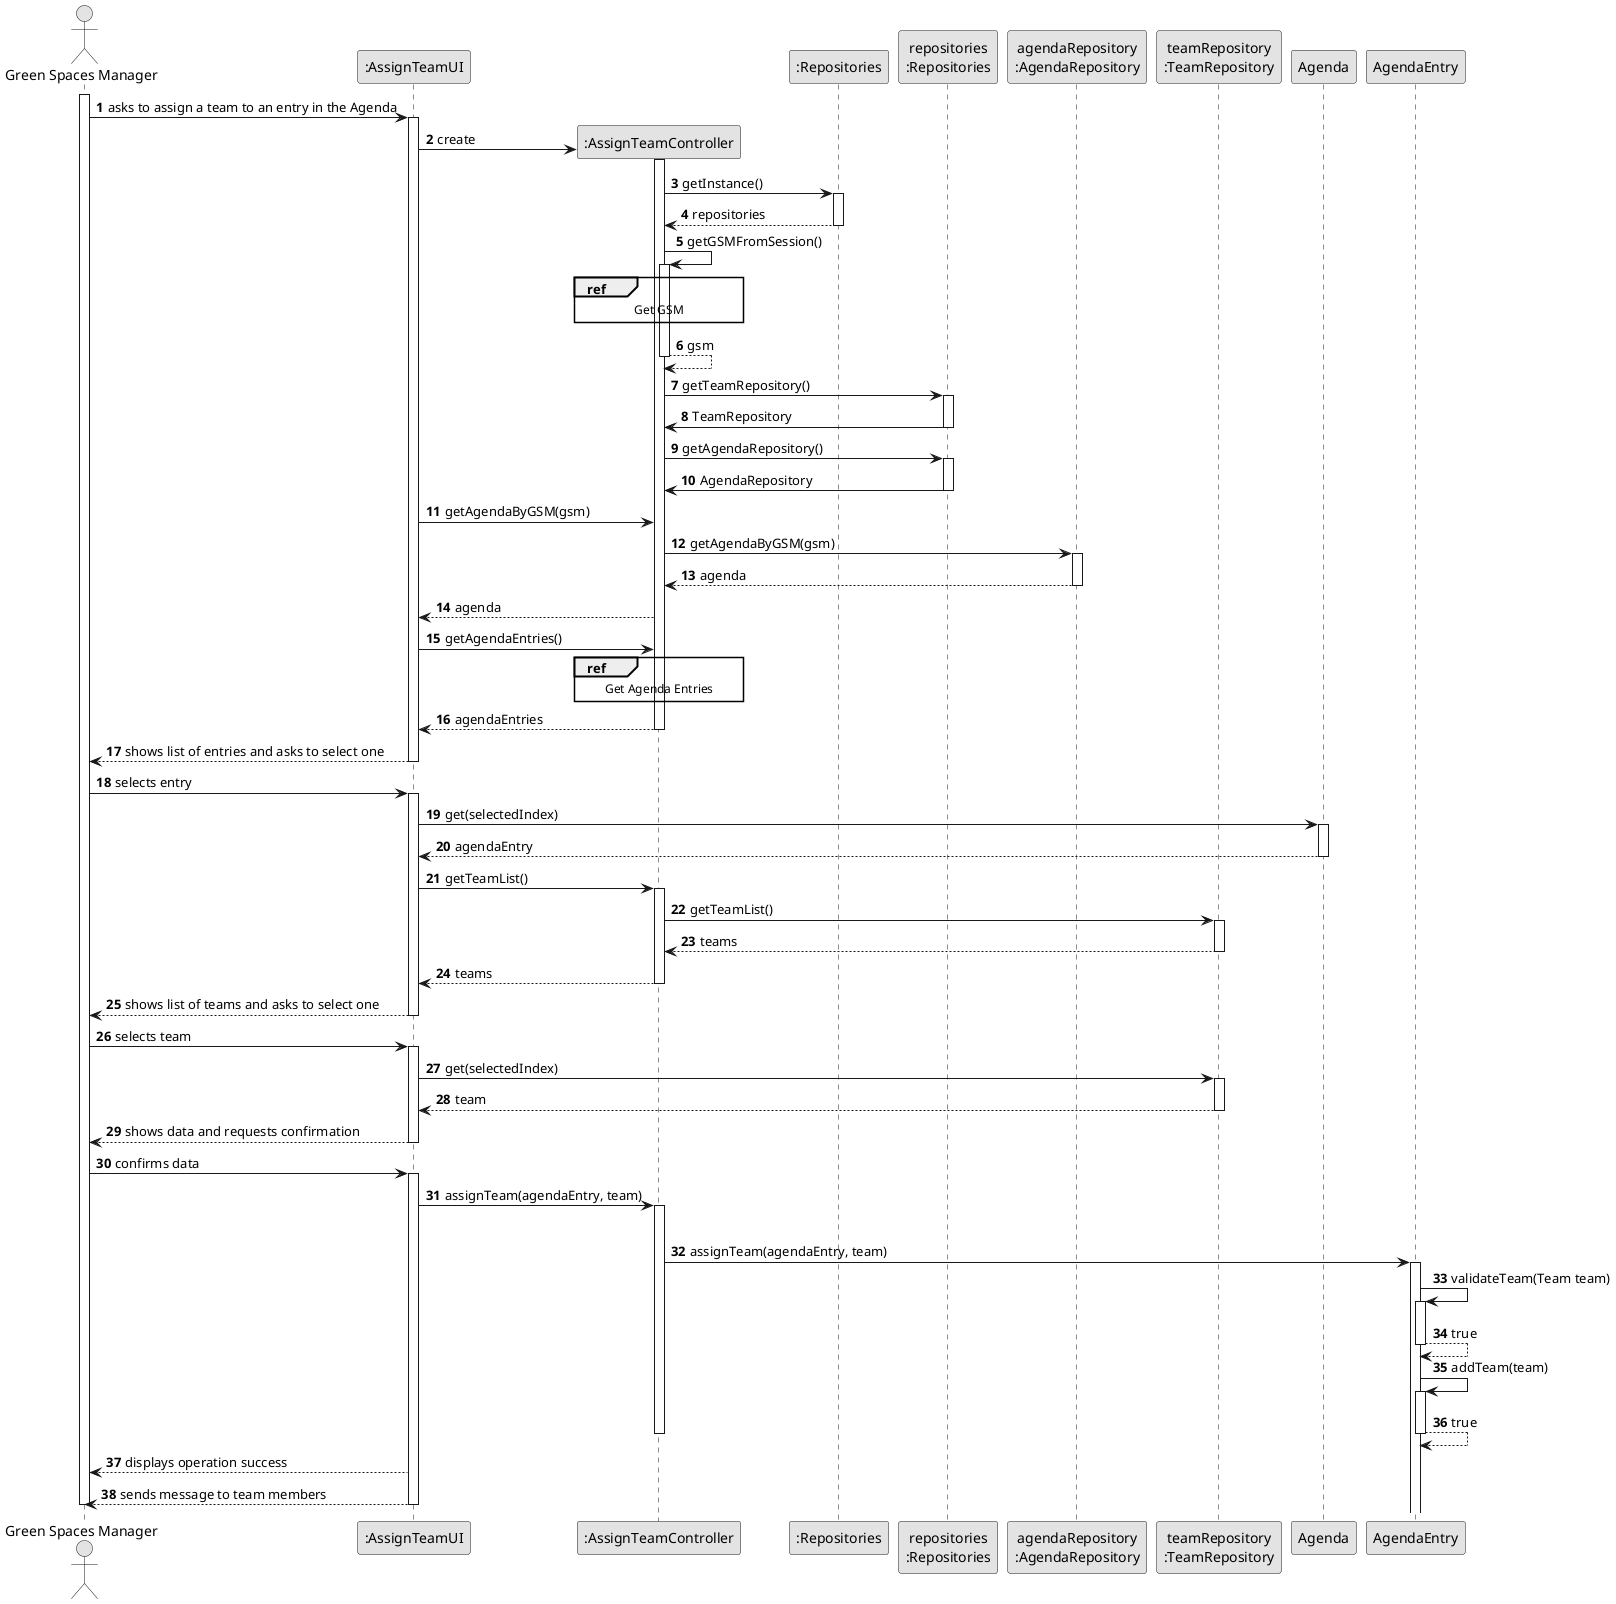 @startuml
skinparam monochrome true
skinparam packageStyle rectangle
skinparam shadowing false

autonumber

'hide footbox
actor "Green Spaces Manager" as ADM
participant ":AssignTeamUI" as UI
participant ":AssignTeamController" as CTRL
participant ":Repositories" as RepositorySingleton
participant "repositories\n:Repositories" as PLAT
participant "agendaRepository\n:AgendaRepository" as AR
participant "teamRepository\n:TeamRepository" as TR
participant "Agenda" as AG
participant "AgendaEntry" as ENTRADA

activate ADM

        ADM -> UI : asks to assign a team to an entry in the Agenda

        activate UI

'            UI --> ADM : requests data (name)
            'create CTRL
            UI -> CTRL** : create

            activate CTRL

                        CTRL -> RepositorySingleton : getInstance()
                                        activate RepositorySingleton

                                            RepositorySingleton --> CTRL: repositories
                                        deactivate RepositorySingleton

                                         CTRL -> CTRL : getGSMFromSession()
                                         activate CTRL

                                         ref over CTRL
                                         Get GSM
                                         end

                                             CTRL --> CTRL : gsm
                                         deactivate CTRL

                             CTRL -> PLAT : getTeamRepository()
                                     activate PLAT

                                 PLAT -> CTRL : TeamRepository
                                 deactivate PLAT

                             CTRL -> PLAT : getAgendaRepository()
                                     activate PLAT

                                 PLAT -> CTRL : AgendaRepository
                                 deactivate PLAT

                             UI -> CTRL: getAgendaByGSM(gsm)

                             CTRL -> AR: getAgendaByGSM(gsm)
                                         activate AR

                                         AR --> CTRL: agenda
                                         deactivate AR
                             CTRL --> UI : agenda


                             UI -> CTRL : getAgendaEntries()

                            ref over CTRL
                            Get Agenda Entries
                            end

                            CTRL --> UI : agendaEntries
                            deactivate CTRL




    UI --> ADM : shows list of entries and asks to select one
    deactivate UI



    ADM -> UI : selects entry
    activate UI

                                     UI -> AG : get(selectedIndex)
                                     activate AG

                                    AG --> UI : agendaEntry
                                    deactivate AG


                                 UI -> CTRL : getTeamList()
                                 activate CTRL

                                CTRL -> TR : getTeamList()
                                activate TR

                                TR --> CTRL : teams
                                deactivate TR

                                CTRL --> UI : teams
                                deactivate CTRL

    UI --> ADM : shows list of teams and asks to select one
    deactivate UI

        ADM -> UI : selects team
        activate UI

                                             UI -> TR : get(selectedIndex)
                                             activate TR

                                            TR --> UI : team
                                            deactivate TR
        
            UI --> ADM : shows data and requests confirmation
            deactivate UI
        
            ADM -> UI : confirms data
            activate UI


        UI -> CTRL : assignTeam(agendaEntry, team)
        activate CTRL

            |||

            CTRL -> ENTRADA: assignTeam(agendaEntry, team)
            activate ENTRADA

                ENTRADA -> ENTRADA: validateTeam(Team team)
                            activate ENTRADA

                            ENTRADA --> ENTRADA: true
                            deactivate ENTRADA

                ENTRADA -> ENTRADA: addTeam(team)
                activate ENTRADA
                ENTRADA --> ENTRADA: true
                deactivate ENTRADA

                deactivate CTRL

            UI --> ADM: displays operation success
            UI --> ADM: sends message to team members
    deactivate UI

deactivate ADM

@enduml